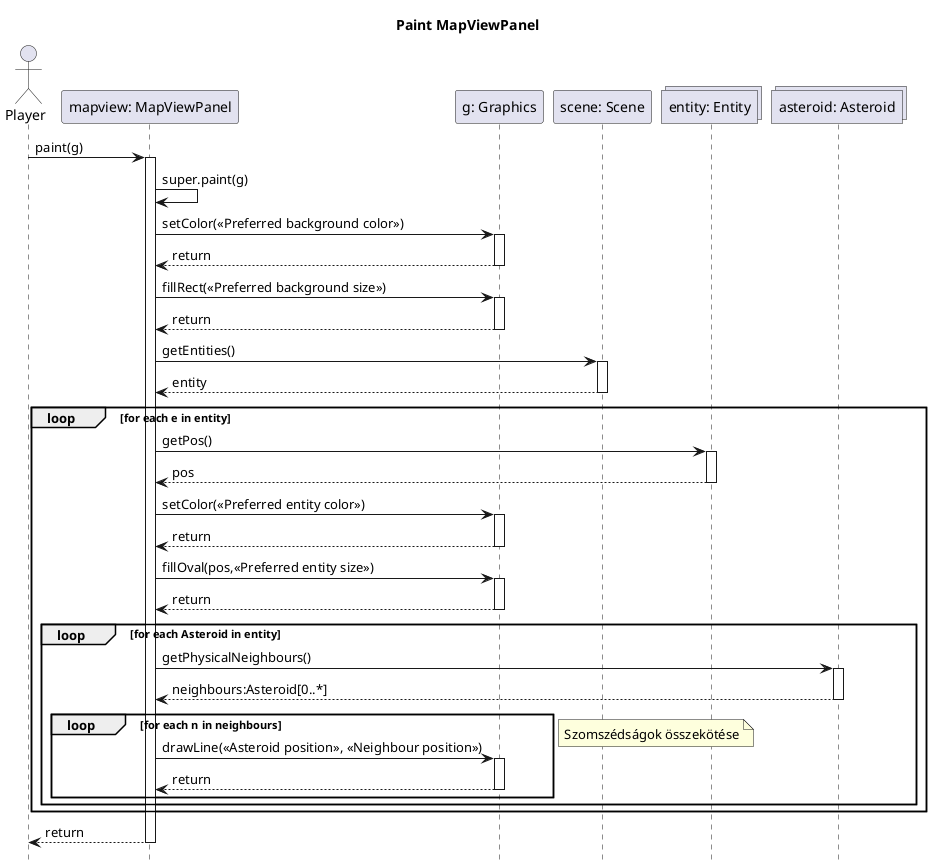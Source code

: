 @startuml
hide footbox
title Paint MapViewPanel 

actor Player as player
participant "mapview: MapViewPanel" as mapview
participant "g: Graphics" as g
participant "scene: Scene" as scene
collections "entity: Entity" as entity
collections "asteroid: Asteroid" as asteroid



player -> mapview++: paint(g)

mapview -> mapview: super.paint(g)
mapview -> g++: setColor(<<Preferred background color>>)
g --> mapview--: return
mapview -> g++: fillRect(<<Preferred background size>>)
g --> mapview--: return 
mapview -> scene++: getEntities()
scene -->mapview--: entity
loop for each e in entity 
    mapview -> entity++: getPos()
    entity-->mapview--: pos
    mapview -> g++: setColor(<<Preferred entity color>>)
    g--> mapview--: return
    mapview -> g++: fillOval(pos,<<Preferred entity size>>)
    g--> mapview--: return

    loop for each Asteroid in entity
    mapview->asteroid++: getPhysicalNeighbours()
    asteroid-->mapview--: neighbours:Asteroid[0..*]
        loop for each n in neighbours
        mapview -> g++: drawLine(<<Asteroid position>>, <<Neighbour position>>)
        g-->mapview--: return
        end
        note right
        Szomszédságok összekötése
        end note
    end
end

mapview --> player--: return

@enduml